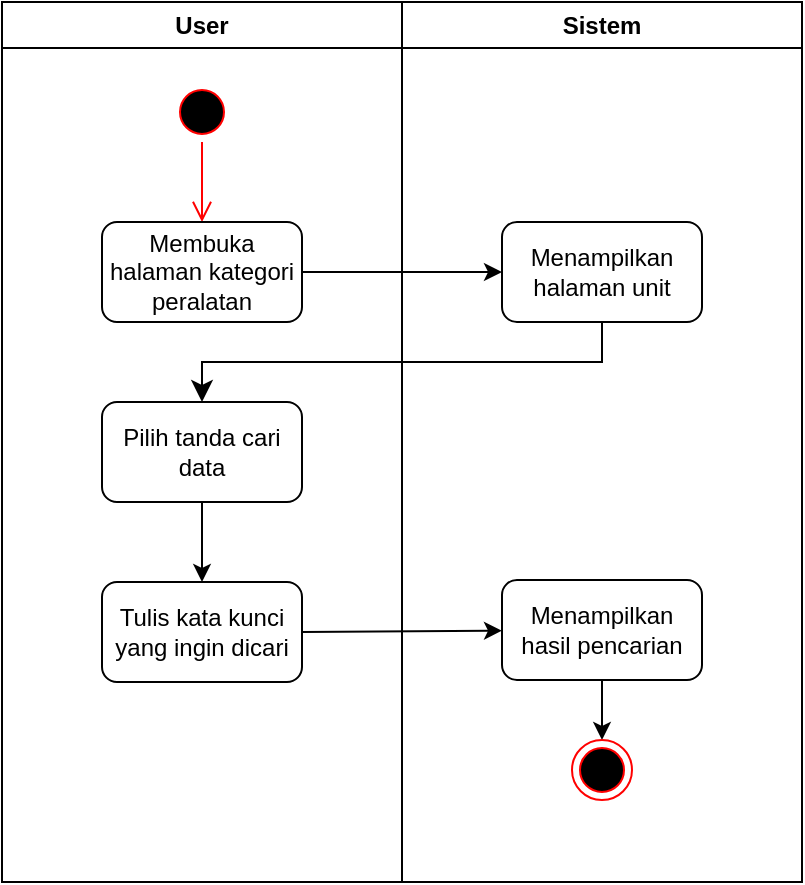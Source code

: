 <mxfile>
    <diagram id="mWB6-MFhtCN9yoWjKpR2" name="Page-1">
        <mxGraphModel dx="544" dy="189" grid="1" gridSize="10" guides="1" tooltips="1" connect="1" arrows="1" fold="1" page="1" pageScale="1" pageWidth="850" pageHeight="1100" math="0" shadow="0">
            <root>
                <mxCell id="0"/>
                <mxCell id="1" parent="0"/>
                <mxCell id="14" value="User" style="swimlane;whiteSpace=wrap;html=1;" vertex="1" parent="1">
                    <mxGeometry x="80" y="80" width="200" height="440" as="geometry"/>
                </mxCell>
                <mxCell id="15" value="" style="ellipse;html=1;shape=startState;fillColor=#000000;strokeColor=#ff0000;" vertex="1" parent="14">
                    <mxGeometry x="85" y="40" width="30" height="30" as="geometry"/>
                </mxCell>
                <mxCell id="16" value="" style="edgeStyle=orthogonalEdgeStyle;html=1;verticalAlign=bottom;endArrow=open;endSize=8;strokeColor=#ff0000;entryX=0.5;entryY=0;entryDx=0;entryDy=0;" edge="1" parent="14" source="15" target="17">
                    <mxGeometry relative="1" as="geometry">
                        <mxPoint x="100" y="130" as="targetPoint"/>
                    </mxGeometry>
                </mxCell>
                <mxCell id="17" value="Membuka halaman kategori peralatan" style="rounded=1;whiteSpace=wrap;html=1;" vertex="1" parent="14">
                    <mxGeometry x="50" y="110" width="100" height="50" as="geometry"/>
                </mxCell>
                <mxCell id="18" value="" style="edgeStyle=none;html=1;" edge="1" parent="14" source="19" target="20">
                    <mxGeometry relative="1" as="geometry"/>
                </mxCell>
                <mxCell id="19" value="Pilih tanda cari data" style="rounded=1;whiteSpace=wrap;html=1;" vertex="1" parent="14">
                    <mxGeometry x="50" y="200" width="100" height="50" as="geometry"/>
                </mxCell>
                <mxCell id="20" value="Tulis kata kunci yang ingin dicari" style="rounded=1;whiteSpace=wrap;html=1;" vertex="1" parent="14">
                    <mxGeometry x="50" y="290" width="100" height="50" as="geometry"/>
                </mxCell>
                <mxCell id="21" value="Sistem" style="swimlane;whiteSpace=wrap;html=1;" vertex="1" parent="1">
                    <mxGeometry x="280" y="80" width="200" height="440" as="geometry"/>
                </mxCell>
                <mxCell id="22" value="Menampilkan halaman unit" style="rounded=1;whiteSpace=wrap;html=1;" vertex="1" parent="21">
                    <mxGeometry x="50" y="110" width="100" height="50" as="geometry"/>
                </mxCell>
                <mxCell id="23" value="" style="edgeStyle=none;html=1;" edge="1" parent="21" source="24" target="25">
                    <mxGeometry relative="1" as="geometry"/>
                </mxCell>
                <mxCell id="24" value="Menampilkan hasil pencarian" style="rounded=1;whiteSpace=wrap;html=1;" vertex="1" parent="21">
                    <mxGeometry x="50" y="289" width="100" height="50" as="geometry"/>
                </mxCell>
                <mxCell id="25" value="" style="ellipse;html=1;shape=endState;fillColor=#000000;strokeColor=#ff0000;" vertex="1" parent="21">
                    <mxGeometry x="85" y="369" width="30" height="30" as="geometry"/>
                </mxCell>
                <mxCell id="26" value="" style="edgeStyle=none;html=1;" edge="1" parent="1" source="17" target="22">
                    <mxGeometry relative="1" as="geometry"/>
                </mxCell>
                <mxCell id="27" value="" style="edgeStyle=elbowEdgeStyle;elbow=vertical;endArrow=classic;html=1;curved=0;rounded=0;endSize=8;startSize=8;exitX=0.5;exitY=1;exitDx=0;exitDy=0;entryX=0.5;entryY=0;entryDx=0;entryDy=0;" edge="1" parent="1" source="22" target="19">
                    <mxGeometry width="50" height="50" relative="1" as="geometry">
                        <mxPoint x="380" y="220" as="sourcePoint"/>
                        <mxPoint x="430" y="170" as="targetPoint"/>
                    </mxGeometry>
                </mxCell>
                <mxCell id="28" value="" style="edgeStyle=none;html=1;exitX=1;exitY=0.5;exitDx=0;exitDy=0;" edge="1" parent="1" source="20" target="24">
                    <mxGeometry relative="1" as="geometry"/>
                </mxCell>
            </root>
        </mxGraphModel>
    </diagram>
</mxfile>